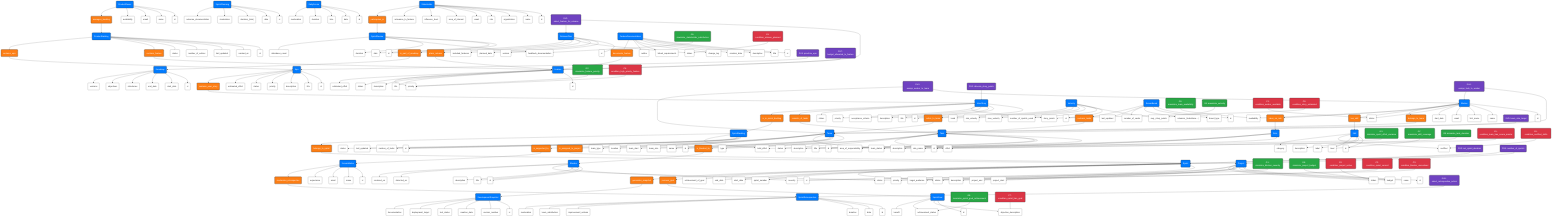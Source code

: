 graph TD
    %% Color Definitions
    classDef entity fill:#007bff,color:white,stroke:#333,stroke-width:2px
    classDef attribute fill:#ffffff,color:#333,stroke:#333,stroke-width:1px
    classDef relation fill:#fd7e14,color:white,stroke:#333,stroke-width:2px
    classDef goal fill:#28a745,color:white,stroke:#333,stroke-width:2px
    classDef condition fill:#dc3545,color:white,stroke:#333,stroke-width:2px
    classDef decision fill:#6f42c1,color:white,stroke:#333,stroke-width:2px

    %% Entities and their Attributes
    E0("Project"):::entity
    A0_0("id"):::attribute
    A0_1("name"):::attribute
    A0_2("project_start"):::attribute
    A0_3("project_end"):::attribute
    A0_4("description"):::attribute
    A0_5("budget"):::attribute
    A0_6("status"):::attribute
    A0_7("target_audience"):::attribute
    A0_8("priority"):::attribute
    
    E1("Team"):::entity
    A1_0("id"):::attribute
    A1_1("name"):::attribute
    A1_2("team_size"):::attribute
    A1_3("team_start"):::attribute
    A1_4("team_status"):::attribute
    A1_5("location"):::attribute
    A1_6("team_type"):::attribute
    
    E2("Worker"):::entity
    A2_0("id"):::attribute
    A2_1("name"):::attribute
    A2_2("first_name"):::attribute
    A2_3("email"):::attribute
    A2_4("start_date"):::attribute
    A2_5("status"):::attribute
    A2_6("availability"):::attribute
    
    E3("Feature"):::entity
    A3_0("id"):::attribute
    A3_1("title"):::attribute
    A3_2("description"):::attribute
    A3_3("status"):::attribute
    A3_4("priority"):::attribute
    A3_5("estimated_effort"):::attribute
    
    E4("Skill"):::entity
    A4_0("id"):::attribute
    A4_1("label"):::attribute
    A4_2("description"):::attribute
    A4_3("level"):::attribute
    A4_4("certified"):::attribute
    A4_5("category"):::attribute
    
    E5("Role"):::entity
    A5_0("id"):::attribute
    A5_1("role_name"):::attribute
    A5_2("description"):::attribute
    A5_3("area_of_responsibility"):::attribute
    
    E6("ProductOwner"):::entity
    A6_0("id"):::attribute
    A6_1("name"):::attribute
    A6_2("email"):::attribute
    A6_3("availability"):::attribute
    
    E7("ScrumMaster"):::entity
    A7_0("id"):::attribute
    A7_1("name"):::attribute
    A7_2("email"):::attribute
    A7_3("experience"):::attribute
    
    E8("ProductBacklog"):::entity
    A8_0("id"):::attribute
    A8_1("created_on"):::attribute
    A8_2("last_updated"):::attribute
    A8_3("number_of_entries"):::attribute
    A8_4("status"):::attribute
    
    E9("Sprint"):::entity
    A9_0("id"):::attribute
    A9_1("sprint_number"):::attribute
    A9_2("start_date"):::attribute
    A9_3("end_date"):::attribute
    A9_4("status"):::attribute
    A9_5("achievement_of_goal"):::attribute
    
    E10("SprintPlanning"):::entity
    A10_0("id"):::attribute
    A10_1("date"):::attribute
    A10_2("duration_(min)"):::attribute
    A10_3("moderation"):::attribute
    A10_4("outcome_documentation"):::attribute
    
    E11("DailyScrum"):::entity
    A11_0("id"):::attribute
    A11_1("date"):::attribute
    A11_2("time"):::attribute
    A11_3("duration"):::attribute
    A11_4("moderation"):::attribute
    
    E12("SprintReview"):::entity
    A12_0("id"):::attribute
    A12_1("date"):::attribute
    A12_2("duration"):::attribute
    A12_3("feedback_documentation"):::attribute
    A12_4("attendees_count"):::attribute
    
    E13("SprintRetrospective"):::entity
    A13_0("id"):::attribute
    A13_1("date"):::attribute
    A13_2("duration"):::attribute
    A13_3("improvement_actions"):::attribute
    A13_4("team_satisfaction"):::attribute
    A13_5("moderation"):::attribute
    
    E14("SprintBacklog"):::entity
    A14_0("id"):::attribute
    A14_1("number_of_tasks"):::attribute
    A14_2("last_updated"):::attribute
    A14_3("status"):::attribute
    A14_4("total_effort"):::attribute
    
    E15("SprintGoal"):::entity
    A15_0("id"):::attribute
    A15_1("objective_description"):::attribute
    A15_2("achievement_status"):::attribute
    A15_3("benefit"):::attribute
    
    E16("Epic"):::entity
    A16_0("id"):::attribute
    A16_1("title"):::attribute
    A16_2("description"):::attribute
    A16_3("priority"):::attribute
    A16_4("status"):::attribute
    A16_5("estimated_effort"):::attribute
    
    E17("UserStory"):::entity
    A17_0("id"):::attribute
    A17_1("title"):::attribute
    A17_2("description"):::attribute
    A17_3("acceptance_criteria"):::attribute
    A17_4("priority"):::attribute
    A17_5("story_points"):::attribute
    A17_6("status"):::attribute
    
    E18("Task"):::entity
    A18_0("id"):::attribute
    A18_1("title"):::attribute
    A18_2("description"):::attribute
    A18_3("status"):::attribute
    A18_4("effort"):::attribute
    A18_5("type"):::attribute
    
    E19("DevelopmentSnapshot"):::entity
    A19_0("id"):::attribute
    A19_1("version_number"):::attribute
    A19_2("creation_date"):::attribute
    A19_3("test_status"):::attribute
    A19_4("deployment_target"):::attribute
    A19_5("documentation"):::attribute
    
    E20("Blocker"):::entity
    A20_0("id"):::attribute
    A20_1("title"):::attribute
    A20_2("description"):::attribute
    A20_3("severity"):::attribute
    A20_4("status"):::attribute
    A20_5("detected_on"):::attribute
    A20_6("resolved_on"):::attribute
    
    E21("Stakeholder"):::entity
    A21_0("id"):::attribute
    A21_1("name"):::attribute
    A21_2("organization"):::attribute
    A21_3("role"):::attribute
    A21_4("email"):::attribute
    A21_5("area_of_interest"):::attribute
    A21_6("influence_level"):::attribute
    A21_7("relevance_to_feature"):::attribute
    
    E22("Velocity"):::entity
    A22_0("id"):::attribute
    A22_1("number_of_sprints_used"):::attribute
    A22_2("avg._story_points"):::attribute
    A22_3("max_velocity"):::attribute
    A22_4("min_velocity"):::attribute
    A22_5("trend"):::attribute
    
    E23("ReleasePlan"):::entity
    A23_0("id"):::attribute
    A23_1("version"):::attribute
    A23_2("planned_date"):::attribute
    A23_3("included_features"):::attribute
    A23_4("status"):::attribute
    
    E24("Roadmap"):::entity
    A24_0("id"):::attribute
    A24_1("start_date"):::attribute
    A24_2("end_date"):::attribute
    A24_3("milestones"):::attribute
    A24_4("objectives"):::attribute
    A24_5("versions"):::attribute
    
    E25("ScrumBoard"):::entity
    A25_0("id"):::attribute
    A25_1("board_type"):::attribute
    A25_2("columns_(todo/done...)"):::attribute
    A25_3("number_of_cards"):::attribute
    A25_4("last_updated"):::attribute
    
    E26("FeatureDocumentation"):::entity
    A26_0("id"):::attribute
    A26_1("title"):::attribute
    A26_2("description"):::attribute
    A26_3("creation_date"):::attribute
    A26_4("change_log"):::attribute
    A26_5("linked_requirements"):::attribute
    A26_6("author"):::attribute

    %% Entity-Attribute Connections
    E0 --> A0_0; E0 --> A0_1; E0 --> A0_2; E0 --> A0_3; E0 --> A0_4; E0 --> A0_5; E0 --> A0_6; E0 --> A0_7; E0 --> A0_8
    E1 --> A1_0; E1 --> A1_1; E1 --> A1_2; E1 --> A1_3; E1 --> A1_4; E1 --> A1_5; E1 --> A1_6
    E2 --> A2_0; E2 --> A2_1; E2 --> A2_2; E2 --> A2_3; E2 --> A2_4; E2 --> A2_5; E2 --> A2_6
    E3 --> A3_0; E3 --> A3_1; E3 --> A3_2; E3 --> A3_3; E3 --> A3_4; E3 --> A3_5
    E4 --> A4_0; E4 --> A4_1; E4 --> A4_2; E4 --> A4_3; E4 --> A4_4; E4 --> A4_5
    E5 --> A5_0; E5 --> A5_1; E5 --> A5_2; E5 --> A5_3
    E6 --> A6_0; E6 --> A6_1; E6 --> A6_2; E6 --> A6_3
    E7 --> A7_0; E7 --> A7_1; E7 --> A7_2; E7 --> A7_3
    E8 --> A8_0; E8 --> A8_1; E8 --> A8_2; E8 --> A8_3; E8 --> A8_4
    E9 --> A9_0; E9 --> A9_1; E9 --> A9_2; E9 --> A9_3; E9 --> A9_4; E9 --> A9_5
    E10 --> A10_0; E10 --> A10_1; E10 --> A10_2; E10 --> A10_3; E10 --> A10_4
    E11 --> A11_0; E11 --> A11_1; E11 --> A11_2; E11 --> A11_3; E11 --> A11_4
    E12 --> A12_0; E12 --> A12_1; E12 --> A12_2; E12 --> A12_3; E12 --> A12_4
    E13 --> A13_0; E13 --> A13_1; E13 --> A13_2; E13 --> A13_3; E13 --> A13_4; E13 --> A13_5
    E14 --> A14_0; E14 --> A14_1; E14 --> A14_2; E14 --> A14_3; E14 --> A14_4
    E15 --> A15_0; E15 --> A15_1; E15 --> A15_2; E15 --> A15_3
    E16 --> A16_0; E16 --> A16_1; E16 --> A16_2; E16 --> A16_3; E16 --> A16_4; E16 --> A16_5
    E17 --> A17_0; E17 --> A17_1; E17 --> A17_2; E17 --> A17_3; E17 --> A17_4; E17 --> A17_5; E17 --> A17_6
    E18 --> A18_0; E18 --> A18_1; E18 --> A18_2; E18 --> A18_3; E18 --> A18_4; E18 --> A18_5
    E19 --> A19_0; E19 --> A19_1; E19 --> A19_2; E19 --> A19_3; E19 --> A19_4; E19 --> A19_5
    E20 --> A20_0; E20 --> A20_1; E20 --> A20_2; E20 --> A20_3; E20 --> A20_4; E20 --> A20_5; E20 --> A20_6
    E21 --> A21_0; E21 --> A21_1; E21 --> A21_2; E21 --> A21_3; E21 --> A21_4; E21 --> A21_5; E21 --> A21_6; E21 --> A21_7
    E22 --> A22_0; E22 --> A22_1; E22 --> A22_2; E22 --> A22_3; E22 --> A22_4; E22 --> A22_5
    E23 --> A23_0; E23 --> A23_1; E23 --> A23_2; E23 --> A23_3; E23 --> A23_4
    E24 --> A24_0; E24 --> A24_1; E24 --> A24_2; E24 --> A24_3; E24 --> A24_4; E24 --> A24_5
    E25 --> A25_0; E25 --> A25_1; E25 --> A25_2; E25 --> A25_3; E25 --> A25_4
    E26 --> A26_0; E26 --> A26_1; E26 --> A26_2; E26 --> A26_3; E26 --> A26_4; E26 --> A26_5; E26 --> A26_6

    %% Relations
    R1("is_assigned_to_project"):::relation
    R2("belongs_to_team"):::relation
    R3("has_skill"):::relation
    R4("takes_on_role"):::relation
    R5("manages_backlog"):::relation
    R6("is_supported_by"):::relation
    R7("contains_feature"):::relation
    R8("contains_epic"):::relation
    R9("contains_user_story"):::relation
    R10("consists_of_tasks"):::relation
    R11("is_in_sprint_backlog"):::relation
    R12("belongs_to_sprint"):::relation
    R13("pursues_goal"):::relation
    R14("contains_tasks"):::relation
    R15("documents_feature"):::relation
    R16("is_blocked_by"):::relation
    R17("participates_in"):::relation
    R18("moderates_retrospective"):::relation
    R19("refers_to_team"):::relation
    R20("plans_release"):::relation
    R21("is_part_of_roadmap"):::relation
    R22("generates_snapshot"):::relation

    %% Entity-Relation Connections
    E1 --> R1 --> E0
    E2 --> R2 --> E1
    E2 --> R3 --> E4
    E2 --> R4 --> E5
    E6 --> R5 --> E8
    E1 --> R6 --> E7
    E8 --> R7 --> E3
    E8 --> R8 --> E16
    E16 --> R9 --> E17
    E17 --> R10 --> E18
    E17 --> R11 --> E14
    E14 --> R12 --> E9
    E9 --> R13 --> E15
    E25 --> R14 --> E18
    E26 --> R15 --> E3
    E18 --> R16 --> E20
    E21 --> R17 --> E12
    E7 --> R18 --> E13
    E22 --> R19 --> E1
    E23 --> R20 --> E3
    E23 --> R21 --> E24
    E9 --> R22 --> E19

    %% Goals
    G0("G0: maximize_team_availability"):::goal
    G1("G1: minimize_blocker_severity"):::goal
    G2("G2: maximize_feature_priority"):::goal
    G3("G3: minimize_sprint_effort_variance"):::goal
    G4("G4: maximize_velocity"):::goal
    G5("G5: maximize_stakeholder_satisfaction"):::goal
    G6("G6: minimize_project_budget"):::goal
    G7("G7: maximize_skill_coverage"):::goal
    G8("G8: minimize_task_duration"):::goal
    G9("G9: maximize_sprint_goal_achievement"):::goal

    %% Goal-Entity/Attribute Connections
    G0 --> A2_6
    G1 --> A20_3
    G2 --> A3_4
    G3 --> A14_4
    G4 --> A22_2
    G5 --> A12_3
    G6 --> A0_5
    G7 --> A4_3
    G8 --> A18_4
    G9 --> A15_2

    %% Conditions
    C0("C0: condition_project_active"):::condition
    C1("C1: condition_worker_available"):::condition
    C2("C2: condition_sprint_current"):::condition
    C3("C3: condition_blocker_unresolved"):::condition
    C4("C4: condition_high_priority_feature"):::condition
    C5("C5: condition_team_has_scrum_master"):::condition
    C6("C6: condition_story_estimated"):::condition
    C7("C7: condition_sprint_has_goal"):::condition
    C8("C8: condition_certified_skills"):::condition
    C9("C9: condition_release_planned"):::condition

    %% Condition-Entity/Attribute Connections
    C0 --> A0_6
    C1 --> A2_5
    C2 --> A9_4
    C3 --> A20_4
    C4 --> A3_4
    C5 --> A1_4
    C6 --> A17_5
    C7 --> A15_1
    C8 --> A4_4
    C9 --> A23_4

    %% Decision Variables
    DV0("DV0: assign_worker_to_team"):::decision
    DV1("DV1: select_feature_for_release"):::decision
    DV2("DV2: allocate_story_points"):::decision
    DV3("DV3: set_sprint_duration"):::decision
    DV4("DV4: assign_task_to_worker"):::decision
    DV5("DV5: team_size_target"):::decision
    DV6("DV6: prioritize_epic"):::decision
    DV7("DV7: budget_allocated_to_feature"):::decision
    DV8("DV8: select_retrospective_action"):::decision
    DV9("DV9: number_of_sprints"):::decision

    %% DecisionVariable-Entity Connections
    DV0 --> E2; DV0 --> E1
    DV1 --> E3; DV1 --> E23
    DV2 --> E17
    DV3 --> E9
    DV4 --> E18; DV4 --> E2
    DV5 --> E1
    DV6 --> E16
    DV7 --> E3
    DV8 --> E13
    DV9 --> E0; DV9 --> E9